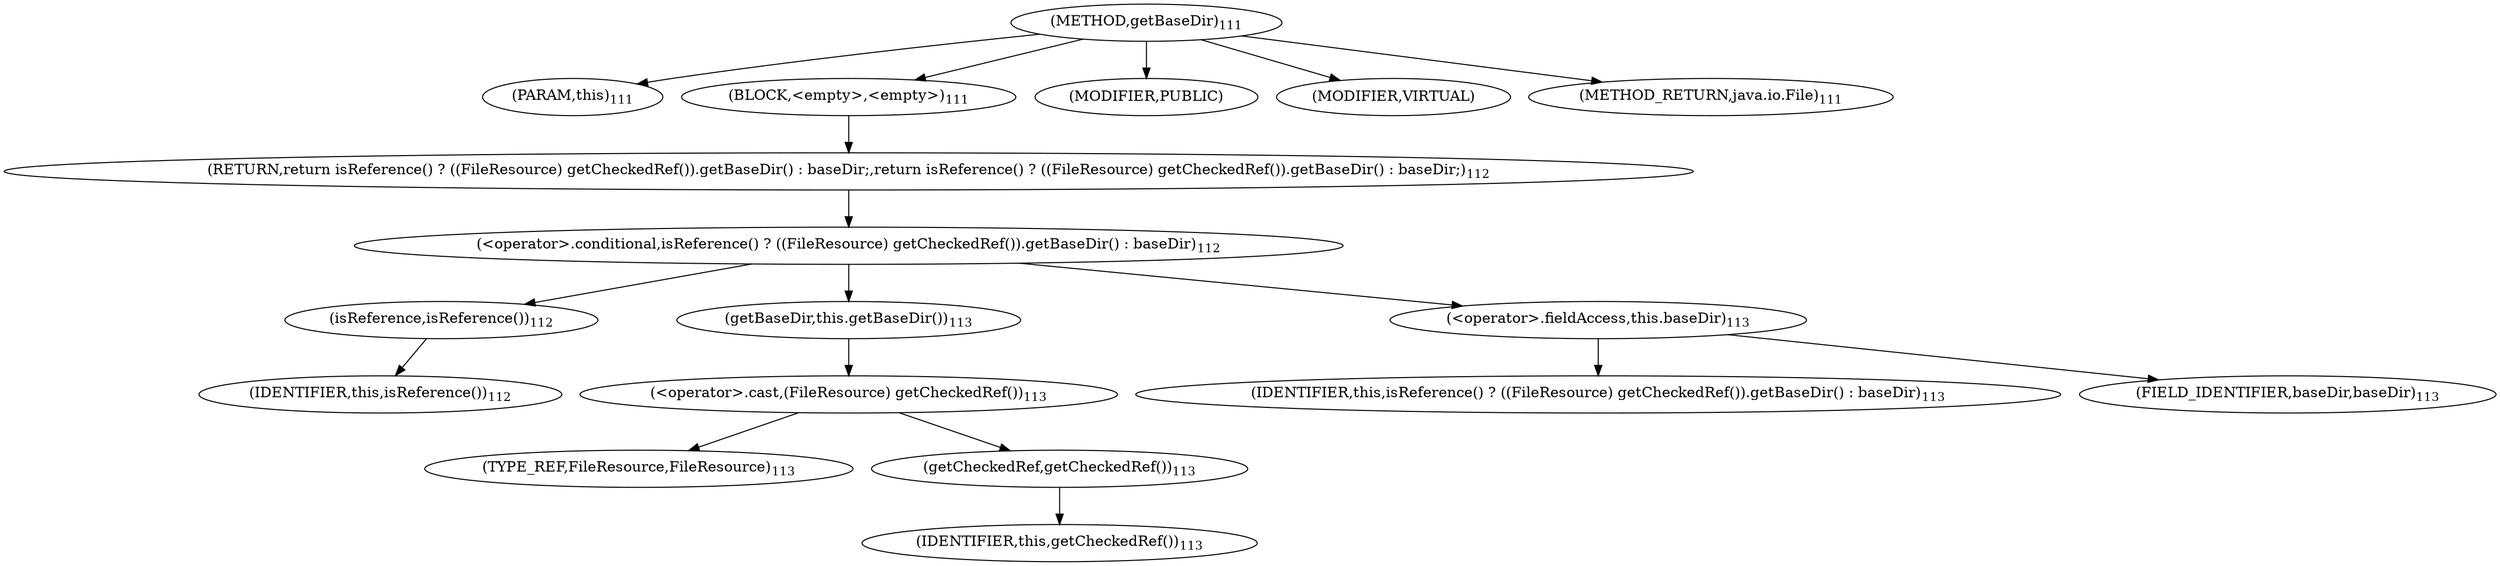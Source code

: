 digraph "getBaseDir" {  
"197" [label = <(METHOD,getBaseDir)<SUB>111</SUB>> ]
"19" [label = <(PARAM,this)<SUB>111</SUB>> ]
"198" [label = <(BLOCK,&lt;empty&gt;,&lt;empty&gt;)<SUB>111</SUB>> ]
"199" [label = <(RETURN,return isReference() ? ((FileResource) getCheckedRef()).getBaseDir() : baseDir;,return isReference() ? ((FileResource) getCheckedRef()).getBaseDir() : baseDir;)<SUB>112</SUB>> ]
"200" [label = <(&lt;operator&gt;.conditional,isReference() ? ((FileResource) getCheckedRef()).getBaseDir() : baseDir)<SUB>112</SUB>> ]
"201" [label = <(isReference,isReference())<SUB>112</SUB>> ]
"18" [label = <(IDENTIFIER,this,isReference())<SUB>112</SUB>> ]
"202" [label = <(getBaseDir,this.getBaseDir())<SUB>113</SUB>> ]
"203" [label = <(&lt;operator&gt;.cast,(FileResource) getCheckedRef())<SUB>113</SUB>> ]
"204" [label = <(TYPE_REF,FileResource,FileResource)<SUB>113</SUB>> ]
"205" [label = <(getCheckedRef,getCheckedRef())<SUB>113</SUB>> ]
"20" [label = <(IDENTIFIER,this,getCheckedRef())<SUB>113</SUB>> ]
"206" [label = <(&lt;operator&gt;.fieldAccess,this.baseDir)<SUB>113</SUB>> ]
"207" [label = <(IDENTIFIER,this,isReference() ? ((FileResource) getCheckedRef()).getBaseDir() : baseDir)<SUB>113</SUB>> ]
"208" [label = <(FIELD_IDENTIFIER,baseDir,baseDir)<SUB>113</SUB>> ]
"209" [label = <(MODIFIER,PUBLIC)> ]
"210" [label = <(MODIFIER,VIRTUAL)> ]
"211" [label = <(METHOD_RETURN,java.io.File)<SUB>111</SUB>> ]
  "197" -> "19" 
  "197" -> "198" 
  "197" -> "209" 
  "197" -> "210" 
  "197" -> "211" 
  "198" -> "199" 
  "199" -> "200" 
  "200" -> "201" 
  "200" -> "202" 
  "200" -> "206" 
  "201" -> "18" 
  "202" -> "203" 
  "203" -> "204" 
  "203" -> "205" 
  "205" -> "20" 
  "206" -> "207" 
  "206" -> "208" 
}

